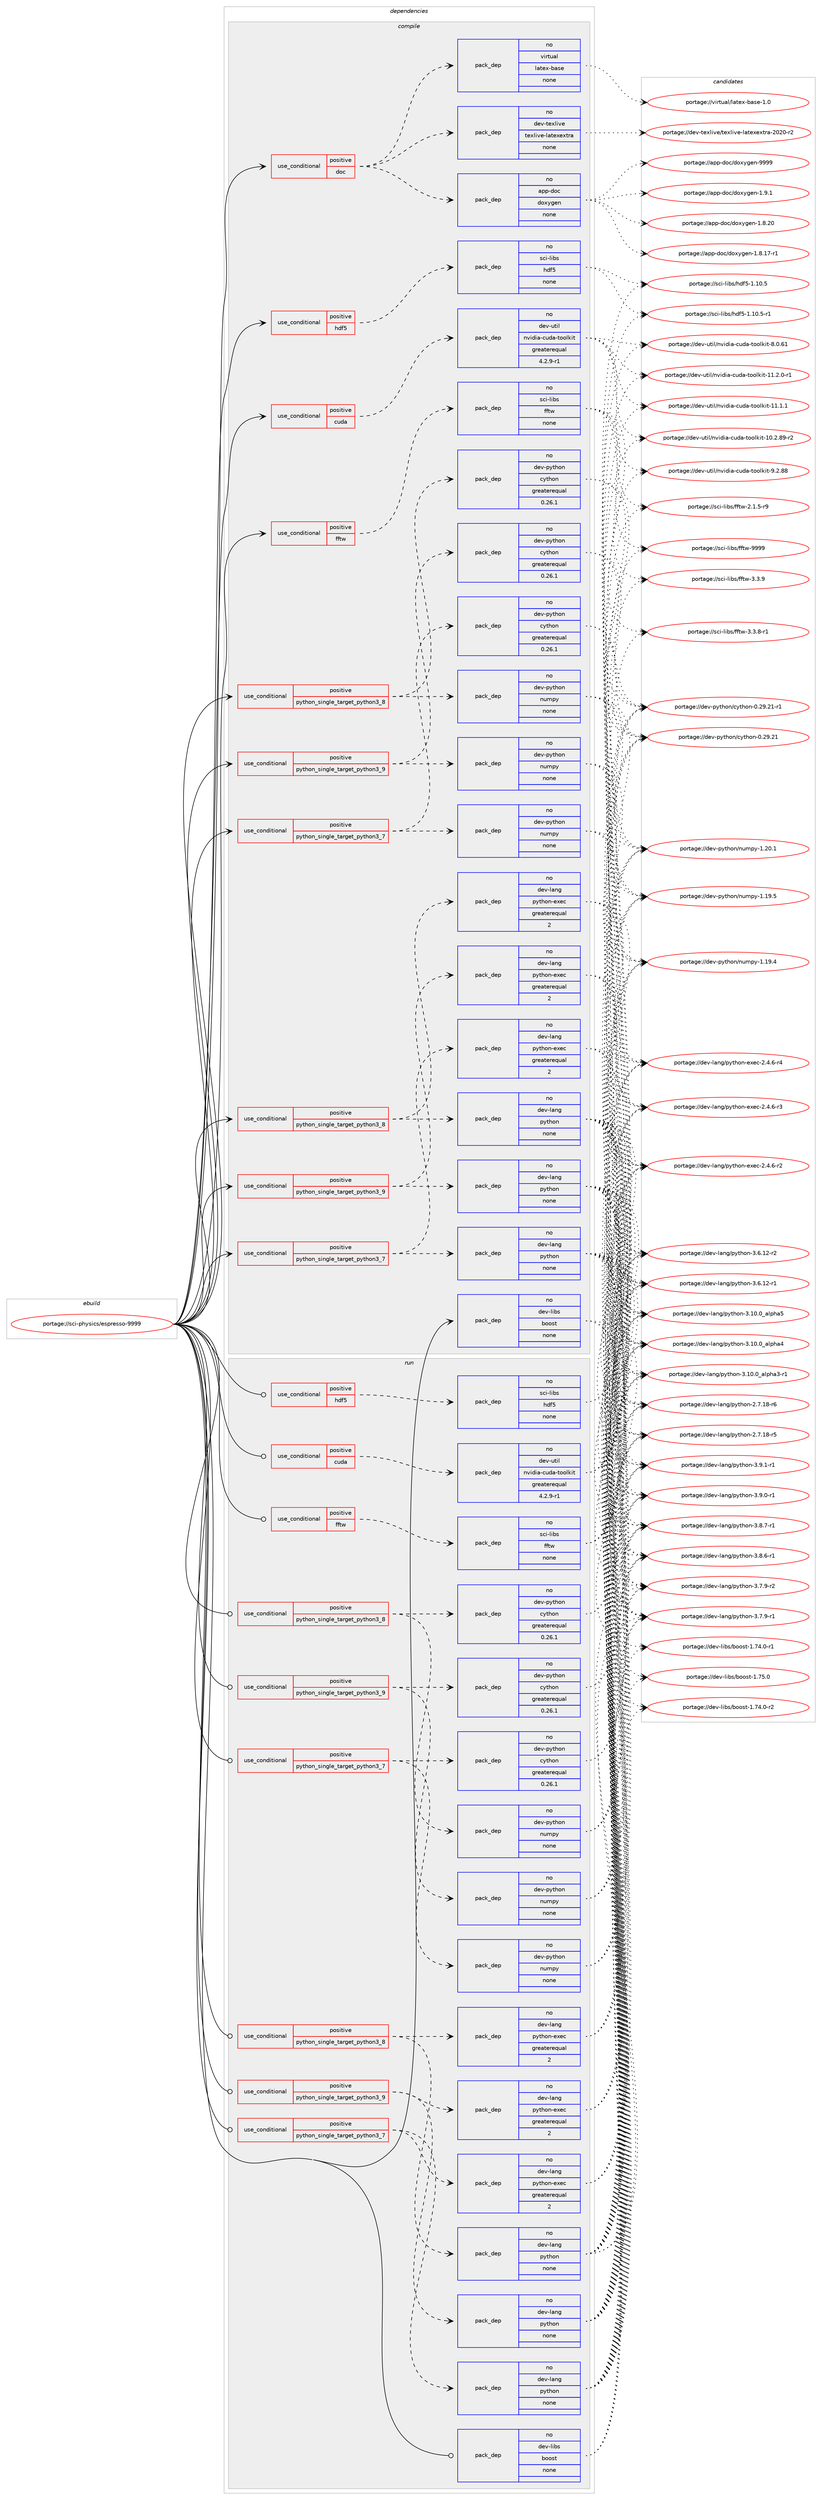 digraph prolog {

# *************
# Graph options
# *************

newrank=true;
concentrate=true;
compound=true;
graph [rankdir=LR,fontname=Helvetica,fontsize=10,ranksep=1.5];#, ranksep=2.5, nodesep=0.2];
edge  [arrowhead=vee];
node  [fontname=Helvetica,fontsize=10];

# **********
# The ebuild
# **********

subgraph cluster_leftcol {
color=gray;
rank=same;
label=<<i>ebuild</i>>;
id [label="portage://sci-physics/espresso-9999", color=red, width=4, href="../sci-physics/espresso-9999.svg"];
}

# ****************
# The dependencies
# ****************

subgraph cluster_midcol {
color=gray;
label=<<i>dependencies</i>>;
subgraph cluster_compile {
fillcolor="#eeeeee";
style=filled;
label=<<i>compile</i>>;
subgraph cond2754 {
dependency9482 [label=<<TABLE BORDER="0" CELLBORDER="1" CELLSPACING="0" CELLPADDING="4"><TR><TD ROWSPAN="3" CELLPADDING="10">use_conditional</TD></TR><TR><TD>positive</TD></TR><TR><TD>cuda</TD></TR></TABLE>>, shape=none, color=red];
subgraph pack6639 {
dependency9483 [label=<<TABLE BORDER="0" CELLBORDER="1" CELLSPACING="0" CELLPADDING="4" WIDTH="220"><TR><TD ROWSPAN="6" CELLPADDING="30">pack_dep</TD></TR><TR><TD WIDTH="110">no</TD></TR><TR><TD>dev-util</TD></TR><TR><TD>nvidia-cuda-toolkit</TD></TR><TR><TD>greaterequal</TD></TR><TR><TD>4.2.9-r1</TD></TR></TABLE>>, shape=none, color=blue];
}
dependency9482:e -> dependency9483:w [weight=20,style="dashed",arrowhead="vee"];
}
id:e -> dependency9482:w [weight=20,style="solid",arrowhead="vee"];
subgraph cond2755 {
dependency9484 [label=<<TABLE BORDER="0" CELLBORDER="1" CELLSPACING="0" CELLPADDING="4"><TR><TD ROWSPAN="3" CELLPADDING="10">use_conditional</TD></TR><TR><TD>positive</TD></TR><TR><TD>doc</TD></TR></TABLE>>, shape=none, color=red];
subgraph pack6640 {
dependency9485 [label=<<TABLE BORDER="0" CELLBORDER="1" CELLSPACING="0" CELLPADDING="4" WIDTH="220"><TR><TD ROWSPAN="6" CELLPADDING="30">pack_dep</TD></TR><TR><TD WIDTH="110">no</TD></TR><TR><TD>app-doc</TD></TR><TR><TD>doxygen</TD></TR><TR><TD>none</TD></TR><TR><TD></TD></TR></TABLE>>, shape=none, color=blue];
}
dependency9484:e -> dependency9485:w [weight=20,style="dashed",arrowhead="vee"];
subgraph pack6641 {
dependency9486 [label=<<TABLE BORDER="0" CELLBORDER="1" CELLSPACING="0" CELLPADDING="4" WIDTH="220"><TR><TD ROWSPAN="6" CELLPADDING="30">pack_dep</TD></TR><TR><TD WIDTH="110">no</TD></TR><TR><TD>dev-texlive</TD></TR><TR><TD>texlive-latexextra</TD></TR><TR><TD>none</TD></TR><TR><TD></TD></TR></TABLE>>, shape=none, color=blue];
}
dependency9484:e -> dependency9486:w [weight=20,style="dashed",arrowhead="vee"];
subgraph pack6642 {
dependency9487 [label=<<TABLE BORDER="0" CELLBORDER="1" CELLSPACING="0" CELLPADDING="4" WIDTH="220"><TR><TD ROWSPAN="6" CELLPADDING="30">pack_dep</TD></TR><TR><TD WIDTH="110">no</TD></TR><TR><TD>virtual</TD></TR><TR><TD>latex-base</TD></TR><TR><TD>none</TD></TR><TR><TD></TD></TR></TABLE>>, shape=none, color=blue];
}
dependency9484:e -> dependency9487:w [weight=20,style="dashed",arrowhead="vee"];
}
id:e -> dependency9484:w [weight=20,style="solid",arrowhead="vee"];
subgraph cond2756 {
dependency9488 [label=<<TABLE BORDER="0" CELLBORDER="1" CELLSPACING="0" CELLPADDING="4"><TR><TD ROWSPAN="3" CELLPADDING="10">use_conditional</TD></TR><TR><TD>positive</TD></TR><TR><TD>fftw</TD></TR></TABLE>>, shape=none, color=red];
subgraph pack6643 {
dependency9489 [label=<<TABLE BORDER="0" CELLBORDER="1" CELLSPACING="0" CELLPADDING="4" WIDTH="220"><TR><TD ROWSPAN="6" CELLPADDING="30">pack_dep</TD></TR><TR><TD WIDTH="110">no</TD></TR><TR><TD>sci-libs</TD></TR><TR><TD>fftw</TD></TR><TR><TD>none</TD></TR><TR><TD></TD></TR></TABLE>>, shape=none, color=blue];
}
dependency9488:e -> dependency9489:w [weight=20,style="dashed",arrowhead="vee"];
}
id:e -> dependency9488:w [weight=20,style="solid",arrowhead="vee"];
subgraph cond2757 {
dependency9490 [label=<<TABLE BORDER="0" CELLBORDER="1" CELLSPACING="0" CELLPADDING="4"><TR><TD ROWSPAN="3" CELLPADDING="10">use_conditional</TD></TR><TR><TD>positive</TD></TR><TR><TD>hdf5</TD></TR></TABLE>>, shape=none, color=red];
subgraph pack6644 {
dependency9491 [label=<<TABLE BORDER="0" CELLBORDER="1" CELLSPACING="0" CELLPADDING="4" WIDTH="220"><TR><TD ROWSPAN="6" CELLPADDING="30">pack_dep</TD></TR><TR><TD WIDTH="110">no</TD></TR><TR><TD>sci-libs</TD></TR><TR><TD>hdf5</TD></TR><TR><TD>none</TD></TR><TR><TD></TD></TR></TABLE>>, shape=none, color=blue];
}
dependency9490:e -> dependency9491:w [weight=20,style="dashed",arrowhead="vee"];
}
id:e -> dependency9490:w [weight=20,style="solid",arrowhead="vee"];
subgraph cond2758 {
dependency9492 [label=<<TABLE BORDER="0" CELLBORDER="1" CELLSPACING="0" CELLPADDING="4"><TR><TD ROWSPAN="3" CELLPADDING="10">use_conditional</TD></TR><TR><TD>positive</TD></TR><TR><TD>python_single_target_python3_7</TD></TR></TABLE>>, shape=none, color=red];
subgraph pack6645 {
dependency9493 [label=<<TABLE BORDER="0" CELLBORDER="1" CELLSPACING="0" CELLPADDING="4" WIDTH="220"><TR><TD ROWSPAN="6" CELLPADDING="30">pack_dep</TD></TR><TR><TD WIDTH="110">no</TD></TR><TR><TD>dev-lang</TD></TR><TR><TD>python</TD></TR><TR><TD>none</TD></TR><TR><TD></TD></TR></TABLE>>, shape=none, color=blue];
}
dependency9492:e -> dependency9493:w [weight=20,style="dashed",arrowhead="vee"];
subgraph pack6646 {
dependency9494 [label=<<TABLE BORDER="0" CELLBORDER="1" CELLSPACING="0" CELLPADDING="4" WIDTH="220"><TR><TD ROWSPAN="6" CELLPADDING="30">pack_dep</TD></TR><TR><TD WIDTH="110">no</TD></TR><TR><TD>dev-lang</TD></TR><TR><TD>python-exec</TD></TR><TR><TD>greaterequal</TD></TR><TR><TD>2</TD></TR></TABLE>>, shape=none, color=blue];
}
dependency9492:e -> dependency9494:w [weight=20,style="dashed",arrowhead="vee"];
}
id:e -> dependency9492:w [weight=20,style="solid",arrowhead="vee"];
subgraph cond2759 {
dependency9495 [label=<<TABLE BORDER="0" CELLBORDER="1" CELLSPACING="0" CELLPADDING="4"><TR><TD ROWSPAN="3" CELLPADDING="10">use_conditional</TD></TR><TR><TD>positive</TD></TR><TR><TD>python_single_target_python3_7</TD></TR></TABLE>>, shape=none, color=red];
subgraph pack6647 {
dependency9496 [label=<<TABLE BORDER="0" CELLBORDER="1" CELLSPACING="0" CELLPADDING="4" WIDTH="220"><TR><TD ROWSPAN="6" CELLPADDING="30">pack_dep</TD></TR><TR><TD WIDTH="110">no</TD></TR><TR><TD>dev-python</TD></TR><TR><TD>cython</TD></TR><TR><TD>greaterequal</TD></TR><TR><TD>0.26.1</TD></TR></TABLE>>, shape=none, color=blue];
}
dependency9495:e -> dependency9496:w [weight=20,style="dashed",arrowhead="vee"];
subgraph pack6648 {
dependency9497 [label=<<TABLE BORDER="0" CELLBORDER="1" CELLSPACING="0" CELLPADDING="4" WIDTH="220"><TR><TD ROWSPAN="6" CELLPADDING="30">pack_dep</TD></TR><TR><TD WIDTH="110">no</TD></TR><TR><TD>dev-python</TD></TR><TR><TD>numpy</TD></TR><TR><TD>none</TD></TR><TR><TD></TD></TR></TABLE>>, shape=none, color=blue];
}
dependency9495:e -> dependency9497:w [weight=20,style="dashed",arrowhead="vee"];
}
id:e -> dependency9495:w [weight=20,style="solid",arrowhead="vee"];
subgraph cond2760 {
dependency9498 [label=<<TABLE BORDER="0" CELLBORDER="1" CELLSPACING="0" CELLPADDING="4"><TR><TD ROWSPAN="3" CELLPADDING="10">use_conditional</TD></TR><TR><TD>positive</TD></TR><TR><TD>python_single_target_python3_8</TD></TR></TABLE>>, shape=none, color=red];
subgraph pack6649 {
dependency9499 [label=<<TABLE BORDER="0" CELLBORDER="1" CELLSPACING="0" CELLPADDING="4" WIDTH="220"><TR><TD ROWSPAN="6" CELLPADDING="30">pack_dep</TD></TR><TR><TD WIDTH="110">no</TD></TR><TR><TD>dev-lang</TD></TR><TR><TD>python</TD></TR><TR><TD>none</TD></TR><TR><TD></TD></TR></TABLE>>, shape=none, color=blue];
}
dependency9498:e -> dependency9499:w [weight=20,style="dashed",arrowhead="vee"];
subgraph pack6650 {
dependency9500 [label=<<TABLE BORDER="0" CELLBORDER="1" CELLSPACING="0" CELLPADDING="4" WIDTH="220"><TR><TD ROWSPAN="6" CELLPADDING="30">pack_dep</TD></TR><TR><TD WIDTH="110">no</TD></TR><TR><TD>dev-lang</TD></TR><TR><TD>python-exec</TD></TR><TR><TD>greaterequal</TD></TR><TR><TD>2</TD></TR></TABLE>>, shape=none, color=blue];
}
dependency9498:e -> dependency9500:w [weight=20,style="dashed",arrowhead="vee"];
}
id:e -> dependency9498:w [weight=20,style="solid",arrowhead="vee"];
subgraph cond2761 {
dependency9501 [label=<<TABLE BORDER="0" CELLBORDER="1" CELLSPACING="0" CELLPADDING="4"><TR><TD ROWSPAN="3" CELLPADDING="10">use_conditional</TD></TR><TR><TD>positive</TD></TR><TR><TD>python_single_target_python3_8</TD></TR></TABLE>>, shape=none, color=red];
subgraph pack6651 {
dependency9502 [label=<<TABLE BORDER="0" CELLBORDER="1" CELLSPACING="0" CELLPADDING="4" WIDTH="220"><TR><TD ROWSPAN="6" CELLPADDING="30">pack_dep</TD></TR><TR><TD WIDTH="110">no</TD></TR><TR><TD>dev-python</TD></TR><TR><TD>cython</TD></TR><TR><TD>greaterequal</TD></TR><TR><TD>0.26.1</TD></TR></TABLE>>, shape=none, color=blue];
}
dependency9501:e -> dependency9502:w [weight=20,style="dashed",arrowhead="vee"];
subgraph pack6652 {
dependency9503 [label=<<TABLE BORDER="0" CELLBORDER="1" CELLSPACING="0" CELLPADDING="4" WIDTH="220"><TR><TD ROWSPAN="6" CELLPADDING="30">pack_dep</TD></TR><TR><TD WIDTH="110">no</TD></TR><TR><TD>dev-python</TD></TR><TR><TD>numpy</TD></TR><TR><TD>none</TD></TR><TR><TD></TD></TR></TABLE>>, shape=none, color=blue];
}
dependency9501:e -> dependency9503:w [weight=20,style="dashed",arrowhead="vee"];
}
id:e -> dependency9501:w [weight=20,style="solid",arrowhead="vee"];
subgraph cond2762 {
dependency9504 [label=<<TABLE BORDER="0" CELLBORDER="1" CELLSPACING="0" CELLPADDING="4"><TR><TD ROWSPAN="3" CELLPADDING="10">use_conditional</TD></TR><TR><TD>positive</TD></TR><TR><TD>python_single_target_python3_9</TD></TR></TABLE>>, shape=none, color=red];
subgraph pack6653 {
dependency9505 [label=<<TABLE BORDER="0" CELLBORDER="1" CELLSPACING="0" CELLPADDING="4" WIDTH="220"><TR><TD ROWSPAN="6" CELLPADDING="30">pack_dep</TD></TR><TR><TD WIDTH="110">no</TD></TR><TR><TD>dev-lang</TD></TR><TR><TD>python</TD></TR><TR><TD>none</TD></TR><TR><TD></TD></TR></TABLE>>, shape=none, color=blue];
}
dependency9504:e -> dependency9505:w [weight=20,style="dashed",arrowhead="vee"];
subgraph pack6654 {
dependency9506 [label=<<TABLE BORDER="0" CELLBORDER="1" CELLSPACING="0" CELLPADDING="4" WIDTH="220"><TR><TD ROWSPAN="6" CELLPADDING="30">pack_dep</TD></TR><TR><TD WIDTH="110">no</TD></TR><TR><TD>dev-lang</TD></TR><TR><TD>python-exec</TD></TR><TR><TD>greaterequal</TD></TR><TR><TD>2</TD></TR></TABLE>>, shape=none, color=blue];
}
dependency9504:e -> dependency9506:w [weight=20,style="dashed",arrowhead="vee"];
}
id:e -> dependency9504:w [weight=20,style="solid",arrowhead="vee"];
subgraph cond2763 {
dependency9507 [label=<<TABLE BORDER="0" CELLBORDER="1" CELLSPACING="0" CELLPADDING="4"><TR><TD ROWSPAN="3" CELLPADDING="10">use_conditional</TD></TR><TR><TD>positive</TD></TR><TR><TD>python_single_target_python3_9</TD></TR></TABLE>>, shape=none, color=red];
subgraph pack6655 {
dependency9508 [label=<<TABLE BORDER="0" CELLBORDER="1" CELLSPACING="0" CELLPADDING="4" WIDTH="220"><TR><TD ROWSPAN="6" CELLPADDING="30">pack_dep</TD></TR><TR><TD WIDTH="110">no</TD></TR><TR><TD>dev-python</TD></TR><TR><TD>cython</TD></TR><TR><TD>greaterequal</TD></TR><TR><TD>0.26.1</TD></TR></TABLE>>, shape=none, color=blue];
}
dependency9507:e -> dependency9508:w [weight=20,style="dashed",arrowhead="vee"];
subgraph pack6656 {
dependency9509 [label=<<TABLE BORDER="0" CELLBORDER="1" CELLSPACING="0" CELLPADDING="4" WIDTH="220"><TR><TD ROWSPAN="6" CELLPADDING="30">pack_dep</TD></TR><TR><TD WIDTH="110">no</TD></TR><TR><TD>dev-python</TD></TR><TR><TD>numpy</TD></TR><TR><TD>none</TD></TR><TR><TD></TD></TR></TABLE>>, shape=none, color=blue];
}
dependency9507:e -> dependency9509:w [weight=20,style="dashed",arrowhead="vee"];
}
id:e -> dependency9507:w [weight=20,style="solid",arrowhead="vee"];
subgraph pack6657 {
dependency9510 [label=<<TABLE BORDER="0" CELLBORDER="1" CELLSPACING="0" CELLPADDING="4" WIDTH="220"><TR><TD ROWSPAN="6" CELLPADDING="30">pack_dep</TD></TR><TR><TD WIDTH="110">no</TD></TR><TR><TD>dev-libs</TD></TR><TR><TD>boost</TD></TR><TR><TD>none</TD></TR><TR><TD></TD></TR></TABLE>>, shape=none, color=blue];
}
id:e -> dependency9510:w [weight=20,style="solid",arrowhead="vee"];
}
subgraph cluster_compileandrun {
fillcolor="#eeeeee";
style=filled;
label=<<i>compile and run</i>>;
}
subgraph cluster_run {
fillcolor="#eeeeee";
style=filled;
label=<<i>run</i>>;
subgraph cond2764 {
dependency9511 [label=<<TABLE BORDER="0" CELLBORDER="1" CELLSPACING="0" CELLPADDING="4"><TR><TD ROWSPAN="3" CELLPADDING="10">use_conditional</TD></TR><TR><TD>positive</TD></TR><TR><TD>cuda</TD></TR></TABLE>>, shape=none, color=red];
subgraph pack6658 {
dependency9512 [label=<<TABLE BORDER="0" CELLBORDER="1" CELLSPACING="0" CELLPADDING="4" WIDTH="220"><TR><TD ROWSPAN="6" CELLPADDING="30">pack_dep</TD></TR><TR><TD WIDTH="110">no</TD></TR><TR><TD>dev-util</TD></TR><TR><TD>nvidia-cuda-toolkit</TD></TR><TR><TD>greaterequal</TD></TR><TR><TD>4.2.9-r1</TD></TR></TABLE>>, shape=none, color=blue];
}
dependency9511:e -> dependency9512:w [weight=20,style="dashed",arrowhead="vee"];
}
id:e -> dependency9511:w [weight=20,style="solid",arrowhead="odot"];
subgraph cond2765 {
dependency9513 [label=<<TABLE BORDER="0" CELLBORDER="1" CELLSPACING="0" CELLPADDING="4"><TR><TD ROWSPAN="3" CELLPADDING="10">use_conditional</TD></TR><TR><TD>positive</TD></TR><TR><TD>fftw</TD></TR></TABLE>>, shape=none, color=red];
subgraph pack6659 {
dependency9514 [label=<<TABLE BORDER="0" CELLBORDER="1" CELLSPACING="0" CELLPADDING="4" WIDTH="220"><TR><TD ROWSPAN="6" CELLPADDING="30">pack_dep</TD></TR><TR><TD WIDTH="110">no</TD></TR><TR><TD>sci-libs</TD></TR><TR><TD>fftw</TD></TR><TR><TD>none</TD></TR><TR><TD></TD></TR></TABLE>>, shape=none, color=blue];
}
dependency9513:e -> dependency9514:w [weight=20,style="dashed",arrowhead="vee"];
}
id:e -> dependency9513:w [weight=20,style="solid",arrowhead="odot"];
subgraph cond2766 {
dependency9515 [label=<<TABLE BORDER="0" CELLBORDER="1" CELLSPACING="0" CELLPADDING="4"><TR><TD ROWSPAN="3" CELLPADDING="10">use_conditional</TD></TR><TR><TD>positive</TD></TR><TR><TD>hdf5</TD></TR></TABLE>>, shape=none, color=red];
subgraph pack6660 {
dependency9516 [label=<<TABLE BORDER="0" CELLBORDER="1" CELLSPACING="0" CELLPADDING="4" WIDTH="220"><TR><TD ROWSPAN="6" CELLPADDING="30">pack_dep</TD></TR><TR><TD WIDTH="110">no</TD></TR><TR><TD>sci-libs</TD></TR><TR><TD>hdf5</TD></TR><TR><TD>none</TD></TR><TR><TD></TD></TR></TABLE>>, shape=none, color=blue];
}
dependency9515:e -> dependency9516:w [weight=20,style="dashed",arrowhead="vee"];
}
id:e -> dependency9515:w [weight=20,style="solid",arrowhead="odot"];
subgraph cond2767 {
dependency9517 [label=<<TABLE BORDER="0" CELLBORDER="1" CELLSPACING="0" CELLPADDING="4"><TR><TD ROWSPAN="3" CELLPADDING="10">use_conditional</TD></TR><TR><TD>positive</TD></TR><TR><TD>python_single_target_python3_7</TD></TR></TABLE>>, shape=none, color=red];
subgraph pack6661 {
dependency9518 [label=<<TABLE BORDER="0" CELLBORDER="1" CELLSPACING="0" CELLPADDING="4" WIDTH="220"><TR><TD ROWSPAN="6" CELLPADDING="30">pack_dep</TD></TR><TR><TD WIDTH="110">no</TD></TR><TR><TD>dev-lang</TD></TR><TR><TD>python</TD></TR><TR><TD>none</TD></TR><TR><TD></TD></TR></TABLE>>, shape=none, color=blue];
}
dependency9517:e -> dependency9518:w [weight=20,style="dashed",arrowhead="vee"];
subgraph pack6662 {
dependency9519 [label=<<TABLE BORDER="0" CELLBORDER="1" CELLSPACING="0" CELLPADDING="4" WIDTH="220"><TR><TD ROWSPAN="6" CELLPADDING="30">pack_dep</TD></TR><TR><TD WIDTH="110">no</TD></TR><TR><TD>dev-lang</TD></TR><TR><TD>python-exec</TD></TR><TR><TD>greaterequal</TD></TR><TR><TD>2</TD></TR></TABLE>>, shape=none, color=blue];
}
dependency9517:e -> dependency9519:w [weight=20,style="dashed",arrowhead="vee"];
}
id:e -> dependency9517:w [weight=20,style="solid",arrowhead="odot"];
subgraph cond2768 {
dependency9520 [label=<<TABLE BORDER="0" CELLBORDER="1" CELLSPACING="0" CELLPADDING="4"><TR><TD ROWSPAN="3" CELLPADDING="10">use_conditional</TD></TR><TR><TD>positive</TD></TR><TR><TD>python_single_target_python3_7</TD></TR></TABLE>>, shape=none, color=red];
subgraph pack6663 {
dependency9521 [label=<<TABLE BORDER="0" CELLBORDER="1" CELLSPACING="0" CELLPADDING="4" WIDTH="220"><TR><TD ROWSPAN="6" CELLPADDING="30">pack_dep</TD></TR><TR><TD WIDTH="110">no</TD></TR><TR><TD>dev-python</TD></TR><TR><TD>cython</TD></TR><TR><TD>greaterequal</TD></TR><TR><TD>0.26.1</TD></TR></TABLE>>, shape=none, color=blue];
}
dependency9520:e -> dependency9521:w [weight=20,style="dashed",arrowhead="vee"];
subgraph pack6664 {
dependency9522 [label=<<TABLE BORDER="0" CELLBORDER="1" CELLSPACING="0" CELLPADDING="4" WIDTH="220"><TR><TD ROWSPAN="6" CELLPADDING="30">pack_dep</TD></TR><TR><TD WIDTH="110">no</TD></TR><TR><TD>dev-python</TD></TR><TR><TD>numpy</TD></TR><TR><TD>none</TD></TR><TR><TD></TD></TR></TABLE>>, shape=none, color=blue];
}
dependency9520:e -> dependency9522:w [weight=20,style="dashed",arrowhead="vee"];
}
id:e -> dependency9520:w [weight=20,style="solid",arrowhead="odot"];
subgraph cond2769 {
dependency9523 [label=<<TABLE BORDER="0" CELLBORDER="1" CELLSPACING="0" CELLPADDING="4"><TR><TD ROWSPAN="3" CELLPADDING="10">use_conditional</TD></TR><TR><TD>positive</TD></TR><TR><TD>python_single_target_python3_8</TD></TR></TABLE>>, shape=none, color=red];
subgraph pack6665 {
dependency9524 [label=<<TABLE BORDER="0" CELLBORDER="1" CELLSPACING="0" CELLPADDING="4" WIDTH="220"><TR><TD ROWSPAN="6" CELLPADDING="30">pack_dep</TD></TR><TR><TD WIDTH="110">no</TD></TR><TR><TD>dev-lang</TD></TR><TR><TD>python</TD></TR><TR><TD>none</TD></TR><TR><TD></TD></TR></TABLE>>, shape=none, color=blue];
}
dependency9523:e -> dependency9524:w [weight=20,style="dashed",arrowhead="vee"];
subgraph pack6666 {
dependency9525 [label=<<TABLE BORDER="0" CELLBORDER="1" CELLSPACING="0" CELLPADDING="4" WIDTH="220"><TR><TD ROWSPAN="6" CELLPADDING="30">pack_dep</TD></TR><TR><TD WIDTH="110">no</TD></TR><TR><TD>dev-lang</TD></TR><TR><TD>python-exec</TD></TR><TR><TD>greaterequal</TD></TR><TR><TD>2</TD></TR></TABLE>>, shape=none, color=blue];
}
dependency9523:e -> dependency9525:w [weight=20,style="dashed",arrowhead="vee"];
}
id:e -> dependency9523:w [weight=20,style="solid",arrowhead="odot"];
subgraph cond2770 {
dependency9526 [label=<<TABLE BORDER="0" CELLBORDER="1" CELLSPACING="0" CELLPADDING="4"><TR><TD ROWSPAN="3" CELLPADDING="10">use_conditional</TD></TR><TR><TD>positive</TD></TR><TR><TD>python_single_target_python3_8</TD></TR></TABLE>>, shape=none, color=red];
subgraph pack6667 {
dependency9527 [label=<<TABLE BORDER="0" CELLBORDER="1" CELLSPACING="0" CELLPADDING="4" WIDTH="220"><TR><TD ROWSPAN="6" CELLPADDING="30">pack_dep</TD></TR><TR><TD WIDTH="110">no</TD></TR><TR><TD>dev-python</TD></TR><TR><TD>cython</TD></TR><TR><TD>greaterequal</TD></TR><TR><TD>0.26.1</TD></TR></TABLE>>, shape=none, color=blue];
}
dependency9526:e -> dependency9527:w [weight=20,style="dashed",arrowhead="vee"];
subgraph pack6668 {
dependency9528 [label=<<TABLE BORDER="0" CELLBORDER="1" CELLSPACING="0" CELLPADDING="4" WIDTH="220"><TR><TD ROWSPAN="6" CELLPADDING="30">pack_dep</TD></TR><TR><TD WIDTH="110">no</TD></TR><TR><TD>dev-python</TD></TR><TR><TD>numpy</TD></TR><TR><TD>none</TD></TR><TR><TD></TD></TR></TABLE>>, shape=none, color=blue];
}
dependency9526:e -> dependency9528:w [weight=20,style="dashed",arrowhead="vee"];
}
id:e -> dependency9526:w [weight=20,style="solid",arrowhead="odot"];
subgraph cond2771 {
dependency9529 [label=<<TABLE BORDER="0" CELLBORDER="1" CELLSPACING="0" CELLPADDING="4"><TR><TD ROWSPAN="3" CELLPADDING="10">use_conditional</TD></TR><TR><TD>positive</TD></TR><TR><TD>python_single_target_python3_9</TD></TR></TABLE>>, shape=none, color=red];
subgraph pack6669 {
dependency9530 [label=<<TABLE BORDER="0" CELLBORDER="1" CELLSPACING="0" CELLPADDING="4" WIDTH="220"><TR><TD ROWSPAN="6" CELLPADDING="30">pack_dep</TD></TR><TR><TD WIDTH="110">no</TD></TR><TR><TD>dev-lang</TD></TR><TR><TD>python</TD></TR><TR><TD>none</TD></TR><TR><TD></TD></TR></TABLE>>, shape=none, color=blue];
}
dependency9529:e -> dependency9530:w [weight=20,style="dashed",arrowhead="vee"];
subgraph pack6670 {
dependency9531 [label=<<TABLE BORDER="0" CELLBORDER="1" CELLSPACING="0" CELLPADDING="4" WIDTH="220"><TR><TD ROWSPAN="6" CELLPADDING="30">pack_dep</TD></TR><TR><TD WIDTH="110">no</TD></TR><TR><TD>dev-lang</TD></TR><TR><TD>python-exec</TD></TR><TR><TD>greaterequal</TD></TR><TR><TD>2</TD></TR></TABLE>>, shape=none, color=blue];
}
dependency9529:e -> dependency9531:w [weight=20,style="dashed",arrowhead="vee"];
}
id:e -> dependency9529:w [weight=20,style="solid",arrowhead="odot"];
subgraph cond2772 {
dependency9532 [label=<<TABLE BORDER="0" CELLBORDER="1" CELLSPACING="0" CELLPADDING="4"><TR><TD ROWSPAN="3" CELLPADDING="10">use_conditional</TD></TR><TR><TD>positive</TD></TR><TR><TD>python_single_target_python3_9</TD></TR></TABLE>>, shape=none, color=red];
subgraph pack6671 {
dependency9533 [label=<<TABLE BORDER="0" CELLBORDER="1" CELLSPACING="0" CELLPADDING="4" WIDTH="220"><TR><TD ROWSPAN="6" CELLPADDING="30">pack_dep</TD></TR><TR><TD WIDTH="110">no</TD></TR><TR><TD>dev-python</TD></TR><TR><TD>cython</TD></TR><TR><TD>greaterequal</TD></TR><TR><TD>0.26.1</TD></TR></TABLE>>, shape=none, color=blue];
}
dependency9532:e -> dependency9533:w [weight=20,style="dashed",arrowhead="vee"];
subgraph pack6672 {
dependency9534 [label=<<TABLE BORDER="0" CELLBORDER="1" CELLSPACING="0" CELLPADDING="4" WIDTH="220"><TR><TD ROWSPAN="6" CELLPADDING="30">pack_dep</TD></TR><TR><TD WIDTH="110">no</TD></TR><TR><TD>dev-python</TD></TR><TR><TD>numpy</TD></TR><TR><TD>none</TD></TR><TR><TD></TD></TR></TABLE>>, shape=none, color=blue];
}
dependency9532:e -> dependency9534:w [weight=20,style="dashed",arrowhead="vee"];
}
id:e -> dependency9532:w [weight=20,style="solid",arrowhead="odot"];
subgraph pack6673 {
dependency9535 [label=<<TABLE BORDER="0" CELLBORDER="1" CELLSPACING="0" CELLPADDING="4" WIDTH="220"><TR><TD ROWSPAN="6" CELLPADDING="30">pack_dep</TD></TR><TR><TD WIDTH="110">no</TD></TR><TR><TD>dev-libs</TD></TR><TR><TD>boost</TD></TR><TR><TD>none</TD></TR><TR><TD></TD></TR></TABLE>>, shape=none, color=blue];
}
id:e -> dependency9535:w [weight=20,style="solid",arrowhead="odot"];
}
}

# **************
# The candidates
# **************

subgraph cluster_choices {
rank=same;
color=gray;
label=<<i>candidates</i>>;

subgraph choice6639 {
color=black;
nodesep=1;
choice1001011184511711610510847110118105100105974599117100974511611111110810710511645574650465656 [label="portage://dev-util/nvidia-cuda-toolkit-9.2.88", color=red, width=4,href="../dev-util/nvidia-cuda-toolkit-9.2.88.svg"];
choice1001011184511711610510847110118105100105974599117100974511611111110810710511645564648465449 [label="portage://dev-util/nvidia-cuda-toolkit-8.0.61", color=red, width=4,href="../dev-util/nvidia-cuda-toolkit-8.0.61.svg"];
choice10010111845117116105108471101181051001059745991171009745116111111108107105116454949465046484511449 [label="portage://dev-util/nvidia-cuda-toolkit-11.2.0-r1", color=red, width=4,href="../dev-util/nvidia-cuda-toolkit-11.2.0-r1.svg"];
choice1001011184511711610510847110118105100105974599117100974511611111110810710511645494946494649 [label="portage://dev-util/nvidia-cuda-toolkit-11.1.1", color=red, width=4,href="../dev-util/nvidia-cuda-toolkit-11.1.1.svg"];
choice1001011184511711610510847110118105100105974599117100974511611111110810710511645494846504656574511450 [label="portage://dev-util/nvidia-cuda-toolkit-10.2.89-r2", color=red, width=4,href="../dev-util/nvidia-cuda-toolkit-10.2.89-r2.svg"];
dependency9483:e -> choice1001011184511711610510847110118105100105974599117100974511611111110810710511645574650465656:w [style=dotted,weight="100"];
dependency9483:e -> choice1001011184511711610510847110118105100105974599117100974511611111110810710511645564648465449:w [style=dotted,weight="100"];
dependency9483:e -> choice10010111845117116105108471101181051001059745991171009745116111111108107105116454949465046484511449:w [style=dotted,weight="100"];
dependency9483:e -> choice1001011184511711610510847110118105100105974599117100974511611111110810710511645494946494649:w [style=dotted,weight="100"];
dependency9483:e -> choice1001011184511711610510847110118105100105974599117100974511611111110810710511645494846504656574511450:w [style=dotted,weight="100"];
}
subgraph choice6640 {
color=black;
nodesep=1;
choice971121124510011199471001111201211031011104557575757 [label="portage://app-doc/doxygen-9999", color=red, width=4,href="../app-doc/doxygen-9999.svg"];
choice97112112451001119947100111120121103101110454946574649 [label="portage://app-doc/doxygen-1.9.1", color=red, width=4,href="../app-doc/doxygen-1.9.1.svg"];
choice9711211245100111994710011112012110310111045494656465048 [label="portage://app-doc/doxygen-1.8.20", color=red, width=4,href="../app-doc/doxygen-1.8.20.svg"];
choice97112112451001119947100111120121103101110454946564649554511449 [label="portage://app-doc/doxygen-1.8.17-r1", color=red, width=4,href="../app-doc/doxygen-1.8.17-r1.svg"];
dependency9485:e -> choice971121124510011199471001111201211031011104557575757:w [style=dotted,weight="100"];
dependency9485:e -> choice97112112451001119947100111120121103101110454946574649:w [style=dotted,weight="100"];
dependency9485:e -> choice9711211245100111994710011112012110310111045494656465048:w [style=dotted,weight="100"];
dependency9485:e -> choice97112112451001119947100111120121103101110454946564649554511449:w [style=dotted,weight="100"];
}
subgraph choice6641 {
color=black;
nodesep=1;
choice100101118451161011201081051181014711610112010810511810145108971161011201011201161149745504850484511450 [label="portage://dev-texlive/texlive-latexextra-2020-r2", color=red, width=4,href="../dev-texlive/texlive-latexextra-2020-r2.svg"];
dependency9486:e -> choice100101118451161011201081051181014711610112010810511810145108971161011201011201161149745504850484511450:w [style=dotted,weight="100"];
}
subgraph choice6642 {
color=black;
nodesep=1;
choice11810511411611797108471089711610112045989711510145494648 [label="portage://virtual/latex-base-1.0", color=red, width=4,href="../virtual/latex-base-1.0.svg"];
dependency9487:e -> choice11810511411611797108471089711610112045989711510145494648:w [style=dotted,weight="100"];
}
subgraph choice6643 {
color=black;
nodesep=1;
choice115991054510810598115471021021161194557575757 [label="portage://sci-libs/fftw-9999", color=red, width=4,href="../sci-libs/fftw-9999.svg"];
choice11599105451081059811547102102116119455146514657 [label="portage://sci-libs/fftw-3.3.9", color=red, width=4,href="../sci-libs/fftw-3.3.9.svg"];
choice115991054510810598115471021021161194551465146564511449 [label="portage://sci-libs/fftw-3.3.8-r1", color=red, width=4,href="../sci-libs/fftw-3.3.8-r1.svg"];
choice115991054510810598115471021021161194550464946534511457 [label="portage://sci-libs/fftw-2.1.5-r9", color=red, width=4,href="../sci-libs/fftw-2.1.5-r9.svg"];
dependency9489:e -> choice115991054510810598115471021021161194557575757:w [style=dotted,weight="100"];
dependency9489:e -> choice11599105451081059811547102102116119455146514657:w [style=dotted,weight="100"];
dependency9489:e -> choice115991054510810598115471021021161194551465146564511449:w [style=dotted,weight="100"];
dependency9489:e -> choice115991054510810598115471021021161194550464946534511457:w [style=dotted,weight="100"];
}
subgraph choice6644 {
color=black;
nodesep=1;
choice1159910545108105981154710410010253454946494846534511449 [label="portage://sci-libs/hdf5-1.10.5-r1", color=red, width=4,href="../sci-libs/hdf5-1.10.5-r1.svg"];
choice115991054510810598115471041001025345494649484653 [label="portage://sci-libs/hdf5-1.10.5", color=red, width=4,href="../sci-libs/hdf5-1.10.5.svg"];
dependency9491:e -> choice1159910545108105981154710410010253454946494846534511449:w [style=dotted,weight="100"];
dependency9491:e -> choice115991054510810598115471041001025345494649484653:w [style=dotted,weight="100"];
}
subgraph choice6645 {
color=black;
nodesep=1;
choice1001011184510897110103471121211161041111104551465746494511449 [label="portage://dev-lang/python-3.9.1-r1", color=red, width=4,href="../dev-lang/python-3.9.1-r1.svg"];
choice1001011184510897110103471121211161041111104551465746484511449 [label="portage://dev-lang/python-3.9.0-r1", color=red, width=4,href="../dev-lang/python-3.9.0-r1.svg"];
choice1001011184510897110103471121211161041111104551465646554511449 [label="portage://dev-lang/python-3.8.7-r1", color=red, width=4,href="../dev-lang/python-3.8.7-r1.svg"];
choice1001011184510897110103471121211161041111104551465646544511449 [label="portage://dev-lang/python-3.8.6-r1", color=red, width=4,href="../dev-lang/python-3.8.6-r1.svg"];
choice1001011184510897110103471121211161041111104551465546574511450 [label="portage://dev-lang/python-3.7.9-r2", color=red, width=4,href="../dev-lang/python-3.7.9-r2.svg"];
choice1001011184510897110103471121211161041111104551465546574511449 [label="portage://dev-lang/python-3.7.9-r1", color=red, width=4,href="../dev-lang/python-3.7.9-r1.svg"];
choice100101118451089711010347112121116104111110455146544649504511450 [label="portage://dev-lang/python-3.6.12-r2", color=red, width=4,href="../dev-lang/python-3.6.12-r2.svg"];
choice100101118451089711010347112121116104111110455146544649504511449 [label="portage://dev-lang/python-3.6.12-r1", color=red, width=4,href="../dev-lang/python-3.6.12-r1.svg"];
choice1001011184510897110103471121211161041111104551464948464895971081121049753 [label="portage://dev-lang/python-3.10.0_alpha5", color=red, width=4,href="../dev-lang/python-3.10.0_alpha5.svg"];
choice1001011184510897110103471121211161041111104551464948464895971081121049752 [label="portage://dev-lang/python-3.10.0_alpha4", color=red, width=4,href="../dev-lang/python-3.10.0_alpha4.svg"];
choice10010111845108971101034711212111610411111045514649484648959710811210497514511449 [label="portage://dev-lang/python-3.10.0_alpha3-r1", color=red, width=4,href="../dev-lang/python-3.10.0_alpha3-r1.svg"];
choice100101118451089711010347112121116104111110455046554649564511454 [label="portage://dev-lang/python-2.7.18-r6", color=red, width=4,href="../dev-lang/python-2.7.18-r6.svg"];
choice100101118451089711010347112121116104111110455046554649564511453 [label="portage://dev-lang/python-2.7.18-r5", color=red, width=4,href="../dev-lang/python-2.7.18-r5.svg"];
dependency9493:e -> choice1001011184510897110103471121211161041111104551465746494511449:w [style=dotted,weight="100"];
dependency9493:e -> choice1001011184510897110103471121211161041111104551465746484511449:w [style=dotted,weight="100"];
dependency9493:e -> choice1001011184510897110103471121211161041111104551465646554511449:w [style=dotted,weight="100"];
dependency9493:e -> choice1001011184510897110103471121211161041111104551465646544511449:w [style=dotted,weight="100"];
dependency9493:e -> choice1001011184510897110103471121211161041111104551465546574511450:w [style=dotted,weight="100"];
dependency9493:e -> choice1001011184510897110103471121211161041111104551465546574511449:w [style=dotted,weight="100"];
dependency9493:e -> choice100101118451089711010347112121116104111110455146544649504511450:w [style=dotted,weight="100"];
dependency9493:e -> choice100101118451089711010347112121116104111110455146544649504511449:w [style=dotted,weight="100"];
dependency9493:e -> choice1001011184510897110103471121211161041111104551464948464895971081121049753:w [style=dotted,weight="100"];
dependency9493:e -> choice1001011184510897110103471121211161041111104551464948464895971081121049752:w [style=dotted,weight="100"];
dependency9493:e -> choice10010111845108971101034711212111610411111045514649484648959710811210497514511449:w [style=dotted,weight="100"];
dependency9493:e -> choice100101118451089711010347112121116104111110455046554649564511454:w [style=dotted,weight="100"];
dependency9493:e -> choice100101118451089711010347112121116104111110455046554649564511453:w [style=dotted,weight="100"];
}
subgraph choice6646 {
color=black;
nodesep=1;
choice10010111845108971101034711212111610411111045101120101994550465246544511452 [label="portage://dev-lang/python-exec-2.4.6-r4", color=red, width=4,href="../dev-lang/python-exec-2.4.6-r4.svg"];
choice10010111845108971101034711212111610411111045101120101994550465246544511451 [label="portage://dev-lang/python-exec-2.4.6-r3", color=red, width=4,href="../dev-lang/python-exec-2.4.6-r3.svg"];
choice10010111845108971101034711212111610411111045101120101994550465246544511450 [label="portage://dev-lang/python-exec-2.4.6-r2", color=red, width=4,href="../dev-lang/python-exec-2.4.6-r2.svg"];
dependency9494:e -> choice10010111845108971101034711212111610411111045101120101994550465246544511452:w [style=dotted,weight="100"];
dependency9494:e -> choice10010111845108971101034711212111610411111045101120101994550465246544511451:w [style=dotted,weight="100"];
dependency9494:e -> choice10010111845108971101034711212111610411111045101120101994550465246544511450:w [style=dotted,weight="100"];
}
subgraph choice6647 {
color=black;
nodesep=1;
choice10010111845112121116104111110479912111610411111045484650574650494511449 [label="portage://dev-python/cython-0.29.21-r1", color=red, width=4,href="../dev-python/cython-0.29.21-r1.svg"];
choice1001011184511212111610411111047991211161041111104548465057465049 [label="portage://dev-python/cython-0.29.21", color=red, width=4,href="../dev-python/cython-0.29.21.svg"];
dependency9496:e -> choice10010111845112121116104111110479912111610411111045484650574650494511449:w [style=dotted,weight="100"];
dependency9496:e -> choice1001011184511212111610411111047991211161041111104548465057465049:w [style=dotted,weight="100"];
}
subgraph choice6648 {
color=black;
nodesep=1;
choice100101118451121211161041111104711011710911212145494650484649 [label="portage://dev-python/numpy-1.20.1", color=red, width=4,href="../dev-python/numpy-1.20.1.svg"];
choice100101118451121211161041111104711011710911212145494649574653 [label="portage://dev-python/numpy-1.19.5", color=red, width=4,href="../dev-python/numpy-1.19.5.svg"];
choice100101118451121211161041111104711011710911212145494649574652 [label="portage://dev-python/numpy-1.19.4", color=red, width=4,href="../dev-python/numpy-1.19.4.svg"];
dependency9497:e -> choice100101118451121211161041111104711011710911212145494650484649:w [style=dotted,weight="100"];
dependency9497:e -> choice100101118451121211161041111104711011710911212145494649574653:w [style=dotted,weight="100"];
dependency9497:e -> choice100101118451121211161041111104711011710911212145494649574652:w [style=dotted,weight="100"];
}
subgraph choice6649 {
color=black;
nodesep=1;
choice1001011184510897110103471121211161041111104551465746494511449 [label="portage://dev-lang/python-3.9.1-r1", color=red, width=4,href="../dev-lang/python-3.9.1-r1.svg"];
choice1001011184510897110103471121211161041111104551465746484511449 [label="portage://dev-lang/python-3.9.0-r1", color=red, width=4,href="../dev-lang/python-3.9.0-r1.svg"];
choice1001011184510897110103471121211161041111104551465646554511449 [label="portage://dev-lang/python-3.8.7-r1", color=red, width=4,href="../dev-lang/python-3.8.7-r1.svg"];
choice1001011184510897110103471121211161041111104551465646544511449 [label="portage://dev-lang/python-3.8.6-r1", color=red, width=4,href="../dev-lang/python-3.8.6-r1.svg"];
choice1001011184510897110103471121211161041111104551465546574511450 [label="portage://dev-lang/python-3.7.9-r2", color=red, width=4,href="../dev-lang/python-3.7.9-r2.svg"];
choice1001011184510897110103471121211161041111104551465546574511449 [label="portage://dev-lang/python-3.7.9-r1", color=red, width=4,href="../dev-lang/python-3.7.9-r1.svg"];
choice100101118451089711010347112121116104111110455146544649504511450 [label="portage://dev-lang/python-3.6.12-r2", color=red, width=4,href="../dev-lang/python-3.6.12-r2.svg"];
choice100101118451089711010347112121116104111110455146544649504511449 [label="portage://dev-lang/python-3.6.12-r1", color=red, width=4,href="../dev-lang/python-3.6.12-r1.svg"];
choice1001011184510897110103471121211161041111104551464948464895971081121049753 [label="portage://dev-lang/python-3.10.0_alpha5", color=red, width=4,href="../dev-lang/python-3.10.0_alpha5.svg"];
choice1001011184510897110103471121211161041111104551464948464895971081121049752 [label="portage://dev-lang/python-3.10.0_alpha4", color=red, width=4,href="../dev-lang/python-3.10.0_alpha4.svg"];
choice10010111845108971101034711212111610411111045514649484648959710811210497514511449 [label="portage://dev-lang/python-3.10.0_alpha3-r1", color=red, width=4,href="../dev-lang/python-3.10.0_alpha3-r1.svg"];
choice100101118451089711010347112121116104111110455046554649564511454 [label="portage://dev-lang/python-2.7.18-r6", color=red, width=4,href="../dev-lang/python-2.7.18-r6.svg"];
choice100101118451089711010347112121116104111110455046554649564511453 [label="portage://dev-lang/python-2.7.18-r5", color=red, width=4,href="../dev-lang/python-2.7.18-r5.svg"];
dependency9499:e -> choice1001011184510897110103471121211161041111104551465746494511449:w [style=dotted,weight="100"];
dependency9499:e -> choice1001011184510897110103471121211161041111104551465746484511449:w [style=dotted,weight="100"];
dependency9499:e -> choice1001011184510897110103471121211161041111104551465646554511449:w [style=dotted,weight="100"];
dependency9499:e -> choice1001011184510897110103471121211161041111104551465646544511449:w [style=dotted,weight="100"];
dependency9499:e -> choice1001011184510897110103471121211161041111104551465546574511450:w [style=dotted,weight="100"];
dependency9499:e -> choice1001011184510897110103471121211161041111104551465546574511449:w [style=dotted,weight="100"];
dependency9499:e -> choice100101118451089711010347112121116104111110455146544649504511450:w [style=dotted,weight="100"];
dependency9499:e -> choice100101118451089711010347112121116104111110455146544649504511449:w [style=dotted,weight="100"];
dependency9499:e -> choice1001011184510897110103471121211161041111104551464948464895971081121049753:w [style=dotted,weight="100"];
dependency9499:e -> choice1001011184510897110103471121211161041111104551464948464895971081121049752:w [style=dotted,weight="100"];
dependency9499:e -> choice10010111845108971101034711212111610411111045514649484648959710811210497514511449:w [style=dotted,weight="100"];
dependency9499:e -> choice100101118451089711010347112121116104111110455046554649564511454:w [style=dotted,weight="100"];
dependency9499:e -> choice100101118451089711010347112121116104111110455046554649564511453:w [style=dotted,weight="100"];
}
subgraph choice6650 {
color=black;
nodesep=1;
choice10010111845108971101034711212111610411111045101120101994550465246544511452 [label="portage://dev-lang/python-exec-2.4.6-r4", color=red, width=4,href="../dev-lang/python-exec-2.4.6-r4.svg"];
choice10010111845108971101034711212111610411111045101120101994550465246544511451 [label="portage://dev-lang/python-exec-2.4.6-r3", color=red, width=4,href="../dev-lang/python-exec-2.4.6-r3.svg"];
choice10010111845108971101034711212111610411111045101120101994550465246544511450 [label="portage://dev-lang/python-exec-2.4.6-r2", color=red, width=4,href="../dev-lang/python-exec-2.4.6-r2.svg"];
dependency9500:e -> choice10010111845108971101034711212111610411111045101120101994550465246544511452:w [style=dotted,weight="100"];
dependency9500:e -> choice10010111845108971101034711212111610411111045101120101994550465246544511451:w [style=dotted,weight="100"];
dependency9500:e -> choice10010111845108971101034711212111610411111045101120101994550465246544511450:w [style=dotted,weight="100"];
}
subgraph choice6651 {
color=black;
nodesep=1;
choice10010111845112121116104111110479912111610411111045484650574650494511449 [label="portage://dev-python/cython-0.29.21-r1", color=red, width=4,href="../dev-python/cython-0.29.21-r1.svg"];
choice1001011184511212111610411111047991211161041111104548465057465049 [label="portage://dev-python/cython-0.29.21", color=red, width=4,href="../dev-python/cython-0.29.21.svg"];
dependency9502:e -> choice10010111845112121116104111110479912111610411111045484650574650494511449:w [style=dotted,weight="100"];
dependency9502:e -> choice1001011184511212111610411111047991211161041111104548465057465049:w [style=dotted,weight="100"];
}
subgraph choice6652 {
color=black;
nodesep=1;
choice100101118451121211161041111104711011710911212145494650484649 [label="portage://dev-python/numpy-1.20.1", color=red, width=4,href="../dev-python/numpy-1.20.1.svg"];
choice100101118451121211161041111104711011710911212145494649574653 [label="portage://dev-python/numpy-1.19.5", color=red, width=4,href="../dev-python/numpy-1.19.5.svg"];
choice100101118451121211161041111104711011710911212145494649574652 [label="portage://dev-python/numpy-1.19.4", color=red, width=4,href="../dev-python/numpy-1.19.4.svg"];
dependency9503:e -> choice100101118451121211161041111104711011710911212145494650484649:w [style=dotted,weight="100"];
dependency9503:e -> choice100101118451121211161041111104711011710911212145494649574653:w [style=dotted,weight="100"];
dependency9503:e -> choice100101118451121211161041111104711011710911212145494649574652:w [style=dotted,weight="100"];
}
subgraph choice6653 {
color=black;
nodesep=1;
choice1001011184510897110103471121211161041111104551465746494511449 [label="portage://dev-lang/python-3.9.1-r1", color=red, width=4,href="../dev-lang/python-3.9.1-r1.svg"];
choice1001011184510897110103471121211161041111104551465746484511449 [label="portage://dev-lang/python-3.9.0-r1", color=red, width=4,href="../dev-lang/python-3.9.0-r1.svg"];
choice1001011184510897110103471121211161041111104551465646554511449 [label="portage://dev-lang/python-3.8.7-r1", color=red, width=4,href="../dev-lang/python-3.8.7-r1.svg"];
choice1001011184510897110103471121211161041111104551465646544511449 [label="portage://dev-lang/python-3.8.6-r1", color=red, width=4,href="../dev-lang/python-3.8.6-r1.svg"];
choice1001011184510897110103471121211161041111104551465546574511450 [label="portage://dev-lang/python-3.7.9-r2", color=red, width=4,href="../dev-lang/python-3.7.9-r2.svg"];
choice1001011184510897110103471121211161041111104551465546574511449 [label="portage://dev-lang/python-3.7.9-r1", color=red, width=4,href="../dev-lang/python-3.7.9-r1.svg"];
choice100101118451089711010347112121116104111110455146544649504511450 [label="portage://dev-lang/python-3.6.12-r2", color=red, width=4,href="../dev-lang/python-3.6.12-r2.svg"];
choice100101118451089711010347112121116104111110455146544649504511449 [label="portage://dev-lang/python-3.6.12-r1", color=red, width=4,href="../dev-lang/python-3.6.12-r1.svg"];
choice1001011184510897110103471121211161041111104551464948464895971081121049753 [label="portage://dev-lang/python-3.10.0_alpha5", color=red, width=4,href="../dev-lang/python-3.10.0_alpha5.svg"];
choice1001011184510897110103471121211161041111104551464948464895971081121049752 [label="portage://dev-lang/python-3.10.0_alpha4", color=red, width=4,href="../dev-lang/python-3.10.0_alpha4.svg"];
choice10010111845108971101034711212111610411111045514649484648959710811210497514511449 [label="portage://dev-lang/python-3.10.0_alpha3-r1", color=red, width=4,href="../dev-lang/python-3.10.0_alpha3-r1.svg"];
choice100101118451089711010347112121116104111110455046554649564511454 [label="portage://dev-lang/python-2.7.18-r6", color=red, width=4,href="../dev-lang/python-2.7.18-r6.svg"];
choice100101118451089711010347112121116104111110455046554649564511453 [label="portage://dev-lang/python-2.7.18-r5", color=red, width=4,href="../dev-lang/python-2.7.18-r5.svg"];
dependency9505:e -> choice1001011184510897110103471121211161041111104551465746494511449:w [style=dotted,weight="100"];
dependency9505:e -> choice1001011184510897110103471121211161041111104551465746484511449:w [style=dotted,weight="100"];
dependency9505:e -> choice1001011184510897110103471121211161041111104551465646554511449:w [style=dotted,weight="100"];
dependency9505:e -> choice1001011184510897110103471121211161041111104551465646544511449:w [style=dotted,weight="100"];
dependency9505:e -> choice1001011184510897110103471121211161041111104551465546574511450:w [style=dotted,weight="100"];
dependency9505:e -> choice1001011184510897110103471121211161041111104551465546574511449:w [style=dotted,weight="100"];
dependency9505:e -> choice100101118451089711010347112121116104111110455146544649504511450:w [style=dotted,weight="100"];
dependency9505:e -> choice100101118451089711010347112121116104111110455146544649504511449:w [style=dotted,weight="100"];
dependency9505:e -> choice1001011184510897110103471121211161041111104551464948464895971081121049753:w [style=dotted,weight="100"];
dependency9505:e -> choice1001011184510897110103471121211161041111104551464948464895971081121049752:w [style=dotted,weight="100"];
dependency9505:e -> choice10010111845108971101034711212111610411111045514649484648959710811210497514511449:w [style=dotted,weight="100"];
dependency9505:e -> choice100101118451089711010347112121116104111110455046554649564511454:w [style=dotted,weight="100"];
dependency9505:e -> choice100101118451089711010347112121116104111110455046554649564511453:w [style=dotted,weight="100"];
}
subgraph choice6654 {
color=black;
nodesep=1;
choice10010111845108971101034711212111610411111045101120101994550465246544511452 [label="portage://dev-lang/python-exec-2.4.6-r4", color=red, width=4,href="../dev-lang/python-exec-2.4.6-r4.svg"];
choice10010111845108971101034711212111610411111045101120101994550465246544511451 [label="portage://dev-lang/python-exec-2.4.6-r3", color=red, width=4,href="../dev-lang/python-exec-2.4.6-r3.svg"];
choice10010111845108971101034711212111610411111045101120101994550465246544511450 [label="portage://dev-lang/python-exec-2.4.6-r2", color=red, width=4,href="../dev-lang/python-exec-2.4.6-r2.svg"];
dependency9506:e -> choice10010111845108971101034711212111610411111045101120101994550465246544511452:w [style=dotted,weight="100"];
dependency9506:e -> choice10010111845108971101034711212111610411111045101120101994550465246544511451:w [style=dotted,weight="100"];
dependency9506:e -> choice10010111845108971101034711212111610411111045101120101994550465246544511450:w [style=dotted,weight="100"];
}
subgraph choice6655 {
color=black;
nodesep=1;
choice10010111845112121116104111110479912111610411111045484650574650494511449 [label="portage://dev-python/cython-0.29.21-r1", color=red, width=4,href="../dev-python/cython-0.29.21-r1.svg"];
choice1001011184511212111610411111047991211161041111104548465057465049 [label="portage://dev-python/cython-0.29.21", color=red, width=4,href="../dev-python/cython-0.29.21.svg"];
dependency9508:e -> choice10010111845112121116104111110479912111610411111045484650574650494511449:w [style=dotted,weight="100"];
dependency9508:e -> choice1001011184511212111610411111047991211161041111104548465057465049:w [style=dotted,weight="100"];
}
subgraph choice6656 {
color=black;
nodesep=1;
choice100101118451121211161041111104711011710911212145494650484649 [label="portage://dev-python/numpy-1.20.1", color=red, width=4,href="../dev-python/numpy-1.20.1.svg"];
choice100101118451121211161041111104711011710911212145494649574653 [label="portage://dev-python/numpy-1.19.5", color=red, width=4,href="../dev-python/numpy-1.19.5.svg"];
choice100101118451121211161041111104711011710911212145494649574652 [label="portage://dev-python/numpy-1.19.4", color=red, width=4,href="../dev-python/numpy-1.19.4.svg"];
dependency9509:e -> choice100101118451121211161041111104711011710911212145494650484649:w [style=dotted,weight="100"];
dependency9509:e -> choice100101118451121211161041111104711011710911212145494649574653:w [style=dotted,weight="100"];
dependency9509:e -> choice100101118451121211161041111104711011710911212145494649574652:w [style=dotted,weight="100"];
}
subgraph choice6657 {
color=black;
nodesep=1;
choice1001011184510810598115479811111111511645494655534648 [label="portage://dev-libs/boost-1.75.0", color=red, width=4,href="../dev-libs/boost-1.75.0.svg"];
choice10010111845108105981154798111111115116454946555246484511450 [label="portage://dev-libs/boost-1.74.0-r2", color=red, width=4,href="../dev-libs/boost-1.74.0-r2.svg"];
choice10010111845108105981154798111111115116454946555246484511449 [label="portage://dev-libs/boost-1.74.0-r1", color=red, width=4,href="../dev-libs/boost-1.74.0-r1.svg"];
dependency9510:e -> choice1001011184510810598115479811111111511645494655534648:w [style=dotted,weight="100"];
dependency9510:e -> choice10010111845108105981154798111111115116454946555246484511450:w [style=dotted,weight="100"];
dependency9510:e -> choice10010111845108105981154798111111115116454946555246484511449:w [style=dotted,weight="100"];
}
subgraph choice6658 {
color=black;
nodesep=1;
choice1001011184511711610510847110118105100105974599117100974511611111110810710511645574650465656 [label="portage://dev-util/nvidia-cuda-toolkit-9.2.88", color=red, width=4,href="../dev-util/nvidia-cuda-toolkit-9.2.88.svg"];
choice1001011184511711610510847110118105100105974599117100974511611111110810710511645564648465449 [label="portage://dev-util/nvidia-cuda-toolkit-8.0.61", color=red, width=4,href="../dev-util/nvidia-cuda-toolkit-8.0.61.svg"];
choice10010111845117116105108471101181051001059745991171009745116111111108107105116454949465046484511449 [label="portage://dev-util/nvidia-cuda-toolkit-11.2.0-r1", color=red, width=4,href="../dev-util/nvidia-cuda-toolkit-11.2.0-r1.svg"];
choice1001011184511711610510847110118105100105974599117100974511611111110810710511645494946494649 [label="portage://dev-util/nvidia-cuda-toolkit-11.1.1", color=red, width=4,href="../dev-util/nvidia-cuda-toolkit-11.1.1.svg"];
choice1001011184511711610510847110118105100105974599117100974511611111110810710511645494846504656574511450 [label="portage://dev-util/nvidia-cuda-toolkit-10.2.89-r2", color=red, width=4,href="../dev-util/nvidia-cuda-toolkit-10.2.89-r2.svg"];
dependency9512:e -> choice1001011184511711610510847110118105100105974599117100974511611111110810710511645574650465656:w [style=dotted,weight="100"];
dependency9512:e -> choice1001011184511711610510847110118105100105974599117100974511611111110810710511645564648465449:w [style=dotted,weight="100"];
dependency9512:e -> choice10010111845117116105108471101181051001059745991171009745116111111108107105116454949465046484511449:w [style=dotted,weight="100"];
dependency9512:e -> choice1001011184511711610510847110118105100105974599117100974511611111110810710511645494946494649:w [style=dotted,weight="100"];
dependency9512:e -> choice1001011184511711610510847110118105100105974599117100974511611111110810710511645494846504656574511450:w [style=dotted,weight="100"];
}
subgraph choice6659 {
color=black;
nodesep=1;
choice115991054510810598115471021021161194557575757 [label="portage://sci-libs/fftw-9999", color=red, width=4,href="../sci-libs/fftw-9999.svg"];
choice11599105451081059811547102102116119455146514657 [label="portage://sci-libs/fftw-3.3.9", color=red, width=4,href="../sci-libs/fftw-3.3.9.svg"];
choice115991054510810598115471021021161194551465146564511449 [label="portage://sci-libs/fftw-3.3.8-r1", color=red, width=4,href="../sci-libs/fftw-3.3.8-r1.svg"];
choice115991054510810598115471021021161194550464946534511457 [label="portage://sci-libs/fftw-2.1.5-r9", color=red, width=4,href="../sci-libs/fftw-2.1.5-r9.svg"];
dependency9514:e -> choice115991054510810598115471021021161194557575757:w [style=dotted,weight="100"];
dependency9514:e -> choice11599105451081059811547102102116119455146514657:w [style=dotted,weight="100"];
dependency9514:e -> choice115991054510810598115471021021161194551465146564511449:w [style=dotted,weight="100"];
dependency9514:e -> choice115991054510810598115471021021161194550464946534511457:w [style=dotted,weight="100"];
}
subgraph choice6660 {
color=black;
nodesep=1;
choice1159910545108105981154710410010253454946494846534511449 [label="portage://sci-libs/hdf5-1.10.5-r1", color=red, width=4,href="../sci-libs/hdf5-1.10.5-r1.svg"];
choice115991054510810598115471041001025345494649484653 [label="portage://sci-libs/hdf5-1.10.5", color=red, width=4,href="../sci-libs/hdf5-1.10.5.svg"];
dependency9516:e -> choice1159910545108105981154710410010253454946494846534511449:w [style=dotted,weight="100"];
dependency9516:e -> choice115991054510810598115471041001025345494649484653:w [style=dotted,weight="100"];
}
subgraph choice6661 {
color=black;
nodesep=1;
choice1001011184510897110103471121211161041111104551465746494511449 [label="portage://dev-lang/python-3.9.1-r1", color=red, width=4,href="../dev-lang/python-3.9.1-r1.svg"];
choice1001011184510897110103471121211161041111104551465746484511449 [label="portage://dev-lang/python-3.9.0-r1", color=red, width=4,href="../dev-lang/python-3.9.0-r1.svg"];
choice1001011184510897110103471121211161041111104551465646554511449 [label="portage://dev-lang/python-3.8.7-r1", color=red, width=4,href="../dev-lang/python-3.8.7-r1.svg"];
choice1001011184510897110103471121211161041111104551465646544511449 [label="portage://dev-lang/python-3.8.6-r1", color=red, width=4,href="../dev-lang/python-3.8.6-r1.svg"];
choice1001011184510897110103471121211161041111104551465546574511450 [label="portage://dev-lang/python-3.7.9-r2", color=red, width=4,href="../dev-lang/python-3.7.9-r2.svg"];
choice1001011184510897110103471121211161041111104551465546574511449 [label="portage://dev-lang/python-3.7.9-r1", color=red, width=4,href="../dev-lang/python-3.7.9-r1.svg"];
choice100101118451089711010347112121116104111110455146544649504511450 [label="portage://dev-lang/python-3.6.12-r2", color=red, width=4,href="../dev-lang/python-3.6.12-r2.svg"];
choice100101118451089711010347112121116104111110455146544649504511449 [label="portage://dev-lang/python-3.6.12-r1", color=red, width=4,href="../dev-lang/python-3.6.12-r1.svg"];
choice1001011184510897110103471121211161041111104551464948464895971081121049753 [label="portage://dev-lang/python-3.10.0_alpha5", color=red, width=4,href="../dev-lang/python-3.10.0_alpha5.svg"];
choice1001011184510897110103471121211161041111104551464948464895971081121049752 [label="portage://dev-lang/python-3.10.0_alpha4", color=red, width=4,href="../dev-lang/python-3.10.0_alpha4.svg"];
choice10010111845108971101034711212111610411111045514649484648959710811210497514511449 [label="portage://dev-lang/python-3.10.0_alpha3-r1", color=red, width=4,href="../dev-lang/python-3.10.0_alpha3-r1.svg"];
choice100101118451089711010347112121116104111110455046554649564511454 [label="portage://dev-lang/python-2.7.18-r6", color=red, width=4,href="../dev-lang/python-2.7.18-r6.svg"];
choice100101118451089711010347112121116104111110455046554649564511453 [label="portage://dev-lang/python-2.7.18-r5", color=red, width=4,href="../dev-lang/python-2.7.18-r5.svg"];
dependency9518:e -> choice1001011184510897110103471121211161041111104551465746494511449:w [style=dotted,weight="100"];
dependency9518:e -> choice1001011184510897110103471121211161041111104551465746484511449:w [style=dotted,weight="100"];
dependency9518:e -> choice1001011184510897110103471121211161041111104551465646554511449:w [style=dotted,weight="100"];
dependency9518:e -> choice1001011184510897110103471121211161041111104551465646544511449:w [style=dotted,weight="100"];
dependency9518:e -> choice1001011184510897110103471121211161041111104551465546574511450:w [style=dotted,weight="100"];
dependency9518:e -> choice1001011184510897110103471121211161041111104551465546574511449:w [style=dotted,weight="100"];
dependency9518:e -> choice100101118451089711010347112121116104111110455146544649504511450:w [style=dotted,weight="100"];
dependency9518:e -> choice100101118451089711010347112121116104111110455146544649504511449:w [style=dotted,weight="100"];
dependency9518:e -> choice1001011184510897110103471121211161041111104551464948464895971081121049753:w [style=dotted,weight="100"];
dependency9518:e -> choice1001011184510897110103471121211161041111104551464948464895971081121049752:w [style=dotted,weight="100"];
dependency9518:e -> choice10010111845108971101034711212111610411111045514649484648959710811210497514511449:w [style=dotted,weight="100"];
dependency9518:e -> choice100101118451089711010347112121116104111110455046554649564511454:w [style=dotted,weight="100"];
dependency9518:e -> choice100101118451089711010347112121116104111110455046554649564511453:w [style=dotted,weight="100"];
}
subgraph choice6662 {
color=black;
nodesep=1;
choice10010111845108971101034711212111610411111045101120101994550465246544511452 [label="portage://dev-lang/python-exec-2.4.6-r4", color=red, width=4,href="../dev-lang/python-exec-2.4.6-r4.svg"];
choice10010111845108971101034711212111610411111045101120101994550465246544511451 [label="portage://dev-lang/python-exec-2.4.6-r3", color=red, width=4,href="../dev-lang/python-exec-2.4.6-r3.svg"];
choice10010111845108971101034711212111610411111045101120101994550465246544511450 [label="portage://dev-lang/python-exec-2.4.6-r2", color=red, width=4,href="../dev-lang/python-exec-2.4.6-r2.svg"];
dependency9519:e -> choice10010111845108971101034711212111610411111045101120101994550465246544511452:w [style=dotted,weight="100"];
dependency9519:e -> choice10010111845108971101034711212111610411111045101120101994550465246544511451:w [style=dotted,weight="100"];
dependency9519:e -> choice10010111845108971101034711212111610411111045101120101994550465246544511450:w [style=dotted,weight="100"];
}
subgraph choice6663 {
color=black;
nodesep=1;
choice10010111845112121116104111110479912111610411111045484650574650494511449 [label="portage://dev-python/cython-0.29.21-r1", color=red, width=4,href="../dev-python/cython-0.29.21-r1.svg"];
choice1001011184511212111610411111047991211161041111104548465057465049 [label="portage://dev-python/cython-0.29.21", color=red, width=4,href="../dev-python/cython-0.29.21.svg"];
dependency9521:e -> choice10010111845112121116104111110479912111610411111045484650574650494511449:w [style=dotted,weight="100"];
dependency9521:e -> choice1001011184511212111610411111047991211161041111104548465057465049:w [style=dotted,weight="100"];
}
subgraph choice6664 {
color=black;
nodesep=1;
choice100101118451121211161041111104711011710911212145494650484649 [label="portage://dev-python/numpy-1.20.1", color=red, width=4,href="../dev-python/numpy-1.20.1.svg"];
choice100101118451121211161041111104711011710911212145494649574653 [label="portage://dev-python/numpy-1.19.5", color=red, width=4,href="../dev-python/numpy-1.19.5.svg"];
choice100101118451121211161041111104711011710911212145494649574652 [label="portage://dev-python/numpy-1.19.4", color=red, width=4,href="../dev-python/numpy-1.19.4.svg"];
dependency9522:e -> choice100101118451121211161041111104711011710911212145494650484649:w [style=dotted,weight="100"];
dependency9522:e -> choice100101118451121211161041111104711011710911212145494649574653:w [style=dotted,weight="100"];
dependency9522:e -> choice100101118451121211161041111104711011710911212145494649574652:w [style=dotted,weight="100"];
}
subgraph choice6665 {
color=black;
nodesep=1;
choice1001011184510897110103471121211161041111104551465746494511449 [label="portage://dev-lang/python-3.9.1-r1", color=red, width=4,href="../dev-lang/python-3.9.1-r1.svg"];
choice1001011184510897110103471121211161041111104551465746484511449 [label="portage://dev-lang/python-3.9.0-r1", color=red, width=4,href="../dev-lang/python-3.9.0-r1.svg"];
choice1001011184510897110103471121211161041111104551465646554511449 [label="portage://dev-lang/python-3.8.7-r1", color=red, width=4,href="../dev-lang/python-3.8.7-r1.svg"];
choice1001011184510897110103471121211161041111104551465646544511449 [label="portage://dev-lang/python-3.8.6-r1", color=red, width=4,href="../dev-lang/python-3.8.6-r1.svg"];
choice1001011184510897110103471121211161041111104551465546574511450 [label="portage://dev-lang/python-3.7.9-r2", color=red, width=4,href="../dev-lang/python-3.7.9-r2.svg"];
choice1001011184510897110103471121211161041111104551465546574511449 [label="portage://dev-lang/python-3.7.9-r1", color=red, width=4,href="../dev-lang/python-3.7.9-r1.svg"];
choice100101118451089711010347112121116104111110455146544649504511450 [label="portage://dev-lang/python-3.6.12-r2", color=red, width=4,href="../dev-lang/python-3.6.12-r2.svg"];
choice100101118451089711010347112121116104111110455146544649504511449 [label="portage://dev-lang/python-3.6.12-r1", color=red, width=4,href="../dev-lang/python-3.6.12-r1.svg"];
choice1001011184510897110103471121211161041111104551464948464895971081121049753 [label="portage://dev-lang/python-3.10.0_alpha5", color=red, width=4,href="../dev-lang/python-3.10.0_alpha5.svg"];
choice1001011184510897110103471121211161041111104551464948464895971081121049752 [label="portage://dev-lang/python-3.10.0_alpha4", color=red, width=4,href="../dev-lang/python-3.10.0_alpha4.svg"];
choice10010111845108971101034711212111610411111045514649484648959710811210497514511449 [label="portage://dev-lang/python-3.10.0_alpha3-r1", color=red, width=4,href="../dev-lang/python-3.10.0_alpha3-r1.svg"];
choice100101118451089711010347112121116104111110455046554649564511454 [label="portage://dev-lang/python-2.7.18-r6", color=red, width=4,href="../dev-lang/python-2.7.18-r6.svg"];
choice100101118451089711010347112121116104111110455046554649564511453 [label="portage://dev-lang/python-2.7.18-r5", color=red, width=4,href="../dev-lang/python-2.7.18-r5.svg"];
dependency9524:e -> choice1001011184510897110103471121211161041111104551465746494511449:w [style=dotted,weight="100"];
dependency9524:e -> choice1001011184510897110103471121211161041111104551465746484511449:w [style=dotted,weight="100"];
dependency9524:e -> choice1001011184510897110103471121211161041111104551465646554511449:w [style=dotted,weight="100"];
dependency9524:e -> choice1001011184510897110103471121211161041111104551465646544511449:w [style=dotted,weight="100"];
dependency9524:e -> choice1001011184510897110103471121211161041111104551465546574511450:w [style=dotted,weight="100"];
dependency9524:e -> choice1001011184510897110103471121211161041111104551465546574511449:w [style=dotted,weight="100"];
dependency9524:e -> choice100101118451089711010347112121116104111110455146544649504511450:w [style=dotted,weight="100"];
dependency9524:e -> choice100101118451089711010347112121116104111110455146544649504511449:w [style=dotted,weight="100"];
dependency9524:e -> choice1001011184510897110103471121211161041111104551464948464895971081121049753:w [style=dotted,weight="100"];
dependency9524:e -> choice1001011184510897110103471121211161041111104551464948464895971081121049752:w [style=dotted,weight="100"];
dependency9524:e -> choice10010111845108971101034711212111610411111045514649484648959710811210497514511449:w [style=dotted,weight="100"];
dependency9524:e -> choice100101118451089711010347112121116104111110455046554649564511454:w [style=dotted,weight="100"];
dependency9524:e -> choice100101118451089711010347112121116104111110455046554649564511453:w [style=dotted,weight="100"];
}
subgraph choice6666 {
color=black;
nodesep=1;
choice10010111845108971101034711212111610411111045101120101994550465246544511452 [label="portage://dev-lang/python-exec-2.4.6-r4", color=red, width=4,href="../dev-lang/python-exec-2.4.6-r4.svg"];
choice10010111845108971101034711212111610411111045101120101994550465246544511451 [label="portage://dev-lang/python-exec-2.4.6-r3", color=red, width=4,href="../dev-lang/python-exec-2.4.6-r3.svg"];
choice10010111845108971101034711212111610411111045101120101994550465246544511450 [label="portage://dev-lang/python-exec-2.4.6-r2", color=red, width=4,href="../dev-lang/python-exec-2.4.6-r2.svg"];
dependency9525:e -> choice10010111845108971101034711212111610411111045101120101994550465246544511452:w [style=dotted,weight="100"];
dependency9525:e -> choice10010111845108971101034711212111610411111045101120101994550465246544511451:w [style=dotted,weight="100"];
dependency9525:e -> choice10010111845108971101034711212111610411111045101120101994550465246544511450:w [style=dotted,weight="100"];
}
subgraph choice6667 {
color=black;
nodesep=1;
choice10010111845112121116104111110479912111610411111045484650574650494511449 [label="portage://dev-python/cython-0.29.21-r1", color=red, width=4,href="../dev-python/cython-0.29.21-r1.svg"];
choice1001011184511212111610411111047991211161041111104548465057465049 [label="portage://dev-python/cython-0.29.21", color=red, width=4,href="../dev-python/cython-0.29.21.svg"];
dependency9527:e -> choice10010111845112121116104111110479912111610411111045484650574650494511449:w [style=dotted,weight="100"];
dependency9527:e -> choice1001011184511212111610411111047991211161041111104548465057465049:w [style=dotted,weight="100"];
}
subgraph choice6668 {
color=black;
nodesep=1;
choice100101118451121211161041111104711011710911212145494650484649 [label="portage://dev-python/numpy-1.20.1", color=red, width=4,href="../dev-python/numpy-1.20.1.svg"];
choice100101118451121211161041111104711011710911212145494649574653 [label="portage://dev-python/numpy-1.19.5", color=red, width=4,href="../dev-python/numpy-1.19.5.svg"];
choice100101118451121211161041111104711011710911212145494649574652 [label="portage://dev-python/numpy-1.19.4", color=red, width=4,href="../dev-python/numpy-1.19.4.svg"];
dependency9528:e -> choice100101118451121211161041111104711011710911212145494650484649:w [style=dotted,weight="100"];
dependency9528:e -> choice100101118451121211161041111104711011710911212145494649574653:w [style=dotted,weight="100"];
dependency9528:e -> choice100101118451121211161041111104711011710911212145494649574652:w [style=dotted,weight="100"];
}
subgraph choice6669 {
color=black;
nodesep=1;
choice1001011184510897110103471121211161041111104551465746494511449 [label="portage://dev-lang/python-3.9.1-r1", color=red, width=4,href="../dev-lang/python-3.9.1-r1.svg"];
choice1001011184510897110103471121211161041111104551465746484511449 [label="portage://dev-lang/python-3.9.0-r1", color=red, width=4,href="../dev-lang/python-3.9.0-r1.svg"];
choice1001011184510897110103471121211161041111104551465646554511449 [label="portage://dev-lang/python-3.8.7-r1", color=red, width=4,href="../dev-lang/python-3.8.7-r1.svg"];
choice1001011184510897110103471121211161041111104551465646544511449 [label="portage://dev-lang/python-3.8.6-r1", color=red, width=4,href="../dev-lang/python-3.8.6-r1.svg"];
choice1001011184510897110103471121211161041111104551465546574511450 [label="portage://dev-lang/python-3.7.9-r2", color=red, width=4,href="../dev-lang/python-3.7.9-r2.svg"];
choice1001011184510897110103471121211161041111104551465546574511449 [label="portage://dev-lang/python-3.7.9-r1", color=red, width=4,href="../dev-lang/python-3.7.9-r1.svg"];
choice100101118451089711010347112121116104111110455146544649504511450 [label="portage://dev-lang/python-3.6.12-r2", color=red, width=4,href="../dev-lang/python-3.6.12-r2.svg"];
choice100101118451089711010347112121116104111110455146544649504511449 [label="portage://dev-lang/python-3.6.12-r1", color=red, width=4,href="../dev-lang/python-3.6.12-r1.svg"];
choice1001011184510897110103471121211161041111104551464948464895971081121049753 [label="portage://dev-lang/python-3.10.0_alpha5", color=red, width=4,href="../dev-lang/python-3.10.0_alpha5.svg"];
choice1001011184510897110103471121211161041111104551464948464895971081121049752 [label="portage://dev-lang/python-3.10.0_alpha4", color=red, width=4,href="../dev-lang/python-3.10.0_alpha4.svg"];
choice10010111845108971101034711212111610411111045514649484648959710811210497514511449 [label="portage://dev-lang/python-3.10.0_alpha3-r1", color=red, width=4,href="../dev-lang/python-3.10.0_alpha3-r1.svg"];
choice100101118451089711010347112121116104111110455046554649564511454 [label="portage://dev-lang/python-2.7.18-r6", color=red, width=4,href="../dev-lang/python-2.7.18-r6.svg"];
choice100101118451089711010347112121116104111110455046554649564511453 [label="portage://dev-lang/python-2.7.18-r5", color=red, width=4,href="../dev-lang/python-2.7.18-r5.svg"];
dependency9530:e -> choice1001011184510897110103471121211161041111104551465746494511449:w [style=dotted,weight="100"];
dependency9530:e -> choice1001011184510897110103471121211161041111104551465746484511449:w [style=dotted,weight="100"];
dependency9530:e -> choice1001011184510897110103471121211161041111104551465646554511449:w [style=dotted,weight="100"];
dependency9530:e -> choice1001011184510897110103471121211161041111104551465646544511449:w [style=dotted,weight="100"];
dependency9530:e -> choice1001011184510897110103471121211161041111104551465546574511450:w [style=dotted,weight="100"];
dependency9530:e -> choice1001011184510897110103471121211161041111104551465546574511449:w [style=dotted,weight="100"];
dependency9530:e -> choice100101118451089711010347112121116104111110455146544649504511450:w [style=dotted,weight="100"];
dependency9530:e -> choice100101118451089711010347112121116104111110455146544649504511449:w [style=dotted,weight="100"];
dependency9530:e -> choice1001011184510897110103471121211161041111104551464948464895971081121049753:w [style=dotted,weight="100"];
dependency9530:e -> choice1001011184510897110103471121211161041111104551464948464895971081121049752:w [style=dotted,weight="100"];
dependency9530:e -> choice10010111845108971101034711212111610411111045514649484648959710811210497514511449:w [style=dotted,weight="100"];
dependency9530:e -> choice100101118451089711010347112121116104111110455046554649564511454:w [style=dotted,weight="100"];
dependency9530:e -> choice100101118451089711010347112121116104111110455046554649564511453:w [style=dotted,weight="100"];
}
subgraph choice6670 {
color=black;
nodesep=1;
choice10010111845108971101034711212111610411111045101120101994550465246544511452 [label="portage://dev-lang/python-exec-2.4.6-r4", color=red, width=4,href="../dev-lang/python-exec-2.4.6-r4.svg"];
choice10010111845108971101034711212111610411111045101120101994550465246544511451 [label="portage://dev-lang/python-exec-2.4.6-r3", color=red, width=4,href="../dev-lang/python-exec-2.4.6-r3.svg"];
choice10010111845108971101034711212111610411111045101120101994550465246544511450 [label="portage://dev-lang/python-exec-2.4.6-r2", color=red, width=4,href="../dev-lang/python-exec-2.4.6-r2.svg"];
dependency9531:e -> choice10010111845108971101034711212111610411111045101120101994550465246544511452:w [style=dotted,weight="100"];
dependency9531:e -> choice10010111845108971101034711212111610411111045101120101994550465246544511451:w [style=dotted,weight="100"];
dependency9531:e -> choice10010111845108971101034711212111610411111045101120101994550465246544511450:w [style=dotted,weight="100"];
}
subgraph choice6671 {
color=black;
nodesep=1;
choice10010111845112121116104111110479912111610411111045484650574650494511449 [label="portage://dev-python/cython-0.29.21-r1", color=red, width=4,href="../dev-python/cython-0.29.21-r1.svg"];
choice1001011184511212111610411111047991211161041111104548465057465049 [label="portage://dev-python/cython-0.29.21", color=red, width=4,href="../dev-python/cython-0.29.21.svg"];
dependency9533:e -> choice10010111845112121116104111110479912111610411111045484650574650494511449:w [style=dotted,weight="100"];
dependency9533:e -> choice1001011184511212111610411111047991211161041111104548465057465049:w [style=dotted,weight="100"];
}
subgraph choice6672 {
color=black;
nodesep=1;
choice100101118451121211161041111104711011710911212145494650484649 [label="portage://dev-python/numpy-1.20.1", color=red, width=4,href="../dev-python/numpy-1.20.1.svg"];
choice100101118451121211161041111104711011710911212145494649574653 [label="portage://dev-python/numpy-1.19.5", color=red, width=4,href="../dev-python/numpy-1.19.5.svg"];
choice100101118451121211161041111104711011710911212145494649574652 [label="portage://dev-python/numpy-1.19.4", color=red, width=4,href="../dev-python/numpy-1.19.4.svg"];
dependency9534:e -> choice100101118451121211161041111104711011710911212145494650484649:w [style=dotted,weight="100"];
dependency9534:e -> choice100101118451121211161041111104711011710911212145494649574653:w [style=dotted,weight="100"];
dependency9534:e -> choice100101118451121211161041111104711011710911212145494649574652:w [style=dotted,weight="100"];
}
subgraph choice6673 {
color=black;
nodesep=1;
choice1001011184510810598115479811111111511645494655534648 [label="portage://dev-libs/boost-1.75.0", color=red, width=4,href="../dev-libs/boost-1.75.0.svg"];
choice10010111845108105981154798111111115116454946555246484511450 [label="portage://dev-libs/boost-1.74.0-r2", color=red, width=4,href="../dev-libs/boost-1.74.0-r2.svg"];
choice10010111845108105981154798111111115116454946555246484511449 [label="portage://dev-libs/boost-1.74.0-r1", color=red, width=4,href="../dev-libs/boost-1.74.0-r1.svg"];
dependency9535:e -> choice1001011184510810598115479811111111511645494655534648:w [style=dotted,weight="100"];
dependency9535:e -> choice10010111845108105981154798111111115116454946555246484511450:w [style=dotted,weight="100"];
dependency9535:e -> choice10010111845108105981154798111111115116454946555246484511449:w [style=dotted,weight="100"];
}
}

}
